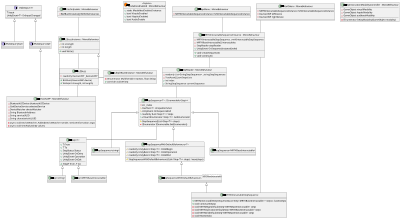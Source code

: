 @startuml "Class Diagram"

scale 800 height
scale 400 width

skinparam Linetype ortho

interface "ITakeInput<T>"
"ITakeInput<T>" : T Input 
"ITakeInput<T>" : UnityEvent<T> OnInputChanged 

interface "ITakeInput<float>"
interface "ITakeInput<int[]>"

"ITakeInput<T>" <|-- "ITakeInput<float>"
"ITakeInput<T>" <|-- "ITakeInput<int[]>"

class "DeviceUWP : MonoBehaviour" as deviceUWP
deviceUWP : -BluetoothLEDevice bluetoothLEDevice
deviceUWP : -GattDeviceService selectedService
deviceUWP : -DeviceWatcher deviceWatcher
deviceUWP : -String BluetoothAddress
deviceUWP : -String serviceUUID
deviceUWP : -String characteristicUUID
deviceUWP : -async void DeviceWatcher_Added(DeviceWatcher sender, DeviceInformation args)
deviceUWP : -async void SendValue(int[] values)

"ITakeInput<int[]>" <|--- deviceUWP

class BLEBuzz
BLEBuzz : -readonly DeviceUWP _deviceUWP
BLEBuzz : +BLEBuzz(DeviceUWP device)
BLEBuzz : +Write(int strength, int length)

BLEBuzz -- deviceUWP

class "BLEBuzzInstance : MonoBehaviour" as buzzInst
buzzInst : #int strength
buzzInst : #int length
buzzInst : +void Write()

buzzInst -- deviceUWP
buzzInst -- BLEBuzz
class "MultipleBuzzInstance : MonoBehaviour" as multiBuzzInst
multiBuzzInst : -IEnumerator MultiSend(int repeats, float delay)
multiBuzzInst : +override void Write()

buzzInst <|-- multiBuzzInst

class "WriteOnEnable : MonoBehaviour" as buzzEnable
buzzEnable : -BLEBuzzInstance[] BleWriteInstances

class "ModalitiesEnabled : MonoBehaviour" as modalityEnable << (S,#FF7700) Singleton >>
modalityEnable : +static ModalitiesEnabled Instance
modalityEnable : +bool VisualsEnabled
modalityEnable : +bool HapticsEnabled
modalityEnable : +bool AudioEnable

class "MRTKInteractableSequenceInstance : MonoBehaviour" as mrtkInstance
mrtkInstance : -MRTKInteractableStepSequence _mrtkInteractableStepSequence
mrtkInstance : -MRTKBaseInteractable[] interactables
mrtkInstance : -StepReader stepReader
mrtkInstance : +UnityEvent OnSequenceInstanceEnded
mrtkInstance : +void CreateSequence()
mrtkInstance : +void Continue()

class "StepInstructionModalityController : MonoBehaviour" as instructionModalities
instructionModalities : -GameObject visualModality
instructionModalities : -GameObject hapticModality
instructionModalities : -GameObject auditoryModality
instructionModalities : -IEnumerator DelayModality(GameObject modality)

class "StepReader : MonoBehaviour" as stepReader
stepReader : -readonly List<StringStepSequence> _stringStepSequences
stepReader : -TextAsset[] jsonStepsLists
stepReader : +int index
stepReader : +StringStepSequence currentSequence

class "Step<T>"
"Step<T>" : +T From
"Step<T>" : +T To
"Step<T>" : +StepStatus Status
"Step<T>" : +UnityEvent OnEntry
"Step<T>" : +UnityEvent Operation
"Step<T>" : +UnityEvent OnExit
"Step<T>" : +Step(T from, T to)

class "Step<string>"
class "Step<MRTKBaseInteractable>"
class "StepSequence<T> : IEnumerable<Step>>" as stepSequence
stepSequence : -int _index
stepSequence : #HashSet<T> UniqueItemsSet
stepSequence : #UnityEvent OnSequenceEnd
stepSequence : +readonly IList<Step<T>> Steps
stepSequence : #StepSequence(IList<Step<T>> steps)
stepSequence : +virtual IEnumerator<Step<T>> GetEnumerator
stepSequence : -IEnumerator IEnumerable.GetEnumerator()

class "StepSequence<string>"
class "StepSequenceWithDefaultBehaviours<T>"
"StepSequenceWithDefaultBehaviours<T>" : #readonly UnityEvent<Step<T>> OnAllBegin
"StepSequenceWithDefaultBehaviours<T>" : #readonly UnityEvent<Step<T>> OnAllOperation
"StepSequenceWithDefaultBehaviours<T>" : #readonly UnityEvent<Step<T>> OnAllEnd
"StepSequenceWithDefaultBehaviours<T>" : #StepSequenceWithDefaultBehaviours(IList<Step<T>> steps) : base(steps)

class "StepSequenceWithDefaultBehaviours<MRTKBaseInteractable>" as stepSeqWithDefaultMRTK

"Step<T>" <|-- "Step<string>"
"Step<T>" <|-- "Step<MRTKBaseInteractable>"

stepSequence -- "Step<T>"
stepSequence <|-- "StepSequence<string>"
stepSequence <|-- "StepSequence<MRTKBaseInteractable>"
stepSequence <|-- "StepSequenceWithDefaultBehaviours<T>"
"StepSequenceWithDefaultBehaviours<T>" <|-- stepSeqWithDefaultMRTK

class "MRTKInteractableStepSequence" as mrtkStepSequence
mrtkStepSequence : +MRTKInteractableStepSequence(IList<Step<MRTKBaseInteractable>> steps) : base(steps)
mrtkStepSequence : +void ContinueSteps()
mrtkStepSequence : -void MRTKBeginDefault(Step<MRTKBaseInteractable> step)
mrtkStepSequence : -void MRTKOperationDefault(Step<MRTKBaseInteractable> step)
mrtkStepSequence : -void MRTKEndDefault(Step<MRTKBaseInteractable> step)
mrtkStepSequence : -void ResetDesk()

stepSeqWithDefaultMRTK <|-- mrtkStepSequence
mrtkInstance -- mrtkStepSequence

class "SkipMenu : MonoBehaviour" as skipMenu
skipMenu : -MRTKInteractableSequenceInstance mrtkInteractableSequenceInstance

class "StartMenu : MonoBehaviour" as startMenu
startMenu : -MRTKInteractableSequenceInstance mrtkInteractableSequenceInstance
startMenu : -DeviceUWP leftDevice
startMenu : -DeviceUWP rightDevice

startMenu -- mrtkInstance
skipMenu -- mrtkInstance

mrtkInstance -- stepReader
stepReader -- stepSequence
buzzEnable -- buzzInst
@enduml